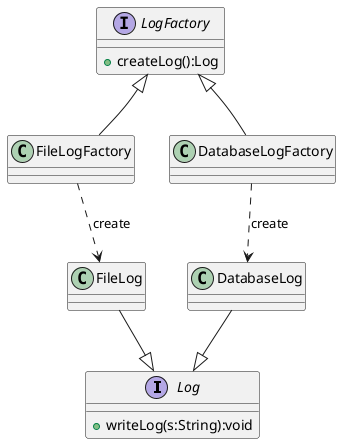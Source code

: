 @startuml
'https://plantuml.com/class-diagram

interface Log{
+writeLog(s:String):void
}

class FileLog
class DatabaseLog

FileLog--|>Log
DatabaseLog--|>Log


interface LogFactory{
+createLog():Log
}

class FileLogFactory
class DatabaseLogFactory

FileLogFactory--|>LogFactory
FileLogFactory-up[hidden]->LogFactory
DatabaseLogFactory--|>LogFactory
DatabaseLogFactory-up[hidden]->LogFactory


FileLogFactory..>FileLog:create
DatabaseLogFactory..>DatabaseLog:create
@enduml